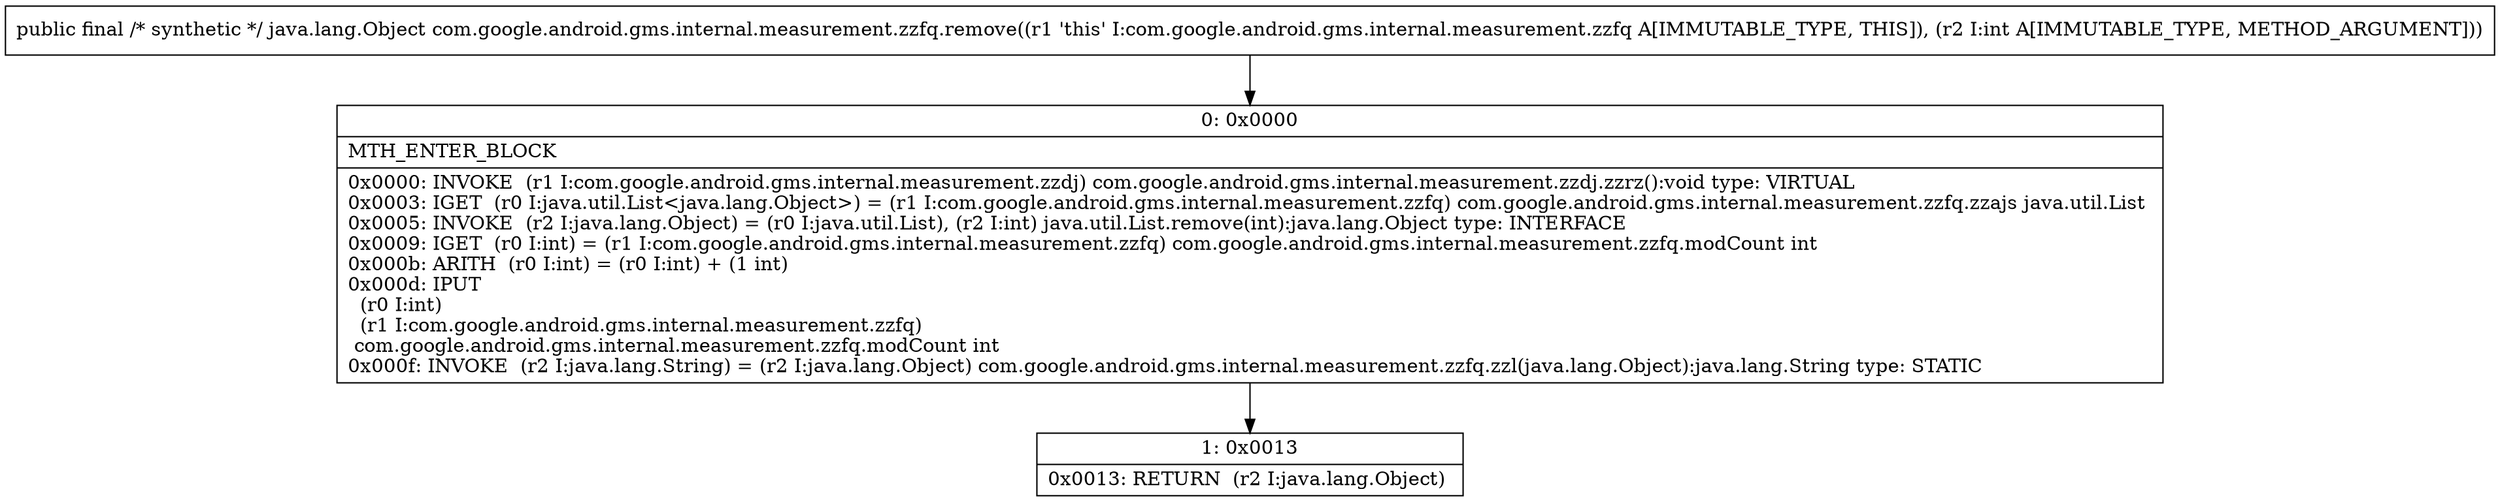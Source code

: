 digraph "CFG forcom.google.android.gms.internal.measurement.zzfq.remove(I)Ljava\/lang\/Object;" {
Node_0 [shape=record,label="{0\:\ 0x0000|MTH_ENTER_BLOCK\l|0x0000: INVOKE  (r1 I:com.google.android.gms.internal.measurement.zzdj) com.google.android.gms.internal.measurement.zzdj.zzrz():void type: VIRTUAL \l0x0003: IGET  (r0 I:java.util.List\<java.lang.Object\>) = (r1 I:com.google.android.gms.internal.measurement.zzfq) com.google.android.gms.internal.measurement.zzfq.zzajs java.util.List \l0x0005: INVOKE  (r2 I:java.lang.Object) = (r0 I:java.util.List), (r2 I:int) java.util.List.remove(int):java.lang.Object type: INTERFACE \l0x0009: IGET  (r0 I:int) = (r1 I:com.google.android.gms.internal.measurement.zzfq) com.google.android.gms.internal.measurement.zzfq.modCount int \l0x000b: ARITH  (r0 I:int) = (r0 I:int) + (1 int) \l0x000d: IPUT  \l  (r0 I:int)\l  (r1 I:com.google.android.gms.internal.measurement.zzfq)\l com.google.android.gms.internal.measurement.zzfq.modCount int \l0x000f: INVOKE  (r2 I:java.lang.String) = (r2 I:java.lang.Object) com.google.android.gms.internal.measurement.zzfq.zzl(java.lang.Object):java.lang.String type: STATIC \l}"];
Node_1 [shape=record,label="{1\:\ 0x0013|0x0013: RETURN  (r2 I:java.lang.Object) \l}"];
MethodNode[shape=record,label="{public final \/* synthetic *\/ java.lang.Object com.google.android.gms.internal.measurement.zzfq.remove((r1 'this' I:com.google.android.gms.internal.measurement.zzfq A[IMMUTABLE_TYPE, THIS]), (r2 I:int A[IMMUTABLE_TYPE, METHOD_ARGUMENT])) }"];
MethodNode -> Node_0;
Node_0 -> Node_1;
}

